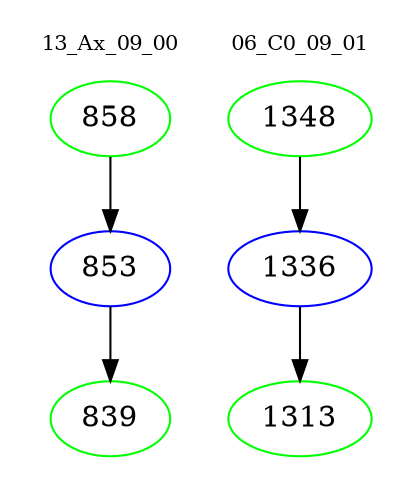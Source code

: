 digraph{
subgraph cluster_0 {
color = white
label = "13_Ax_09_00";
fontsize=10;
T0_858 [label="858", color="green"]
T0_858 -> T0_853 [color="black"]
T0_853 [label="853", color="blue"]
T0_853 -> T0_839 [color="black"]
T0_839 [label="839", color="green"]
}
subgraph cluster_1 {
color = white
label = "06_C0_09_01";
fontsize=10;
T1_1348 [label="1348", color="green"]
T1_1348 -> T1_1336 [color="black"]
T1_1336 [label="1336", color="blue"]
T1_1336 -> T1_1313 [color="black"]
T1_1313 [label="1313", color="green"]
}
}
